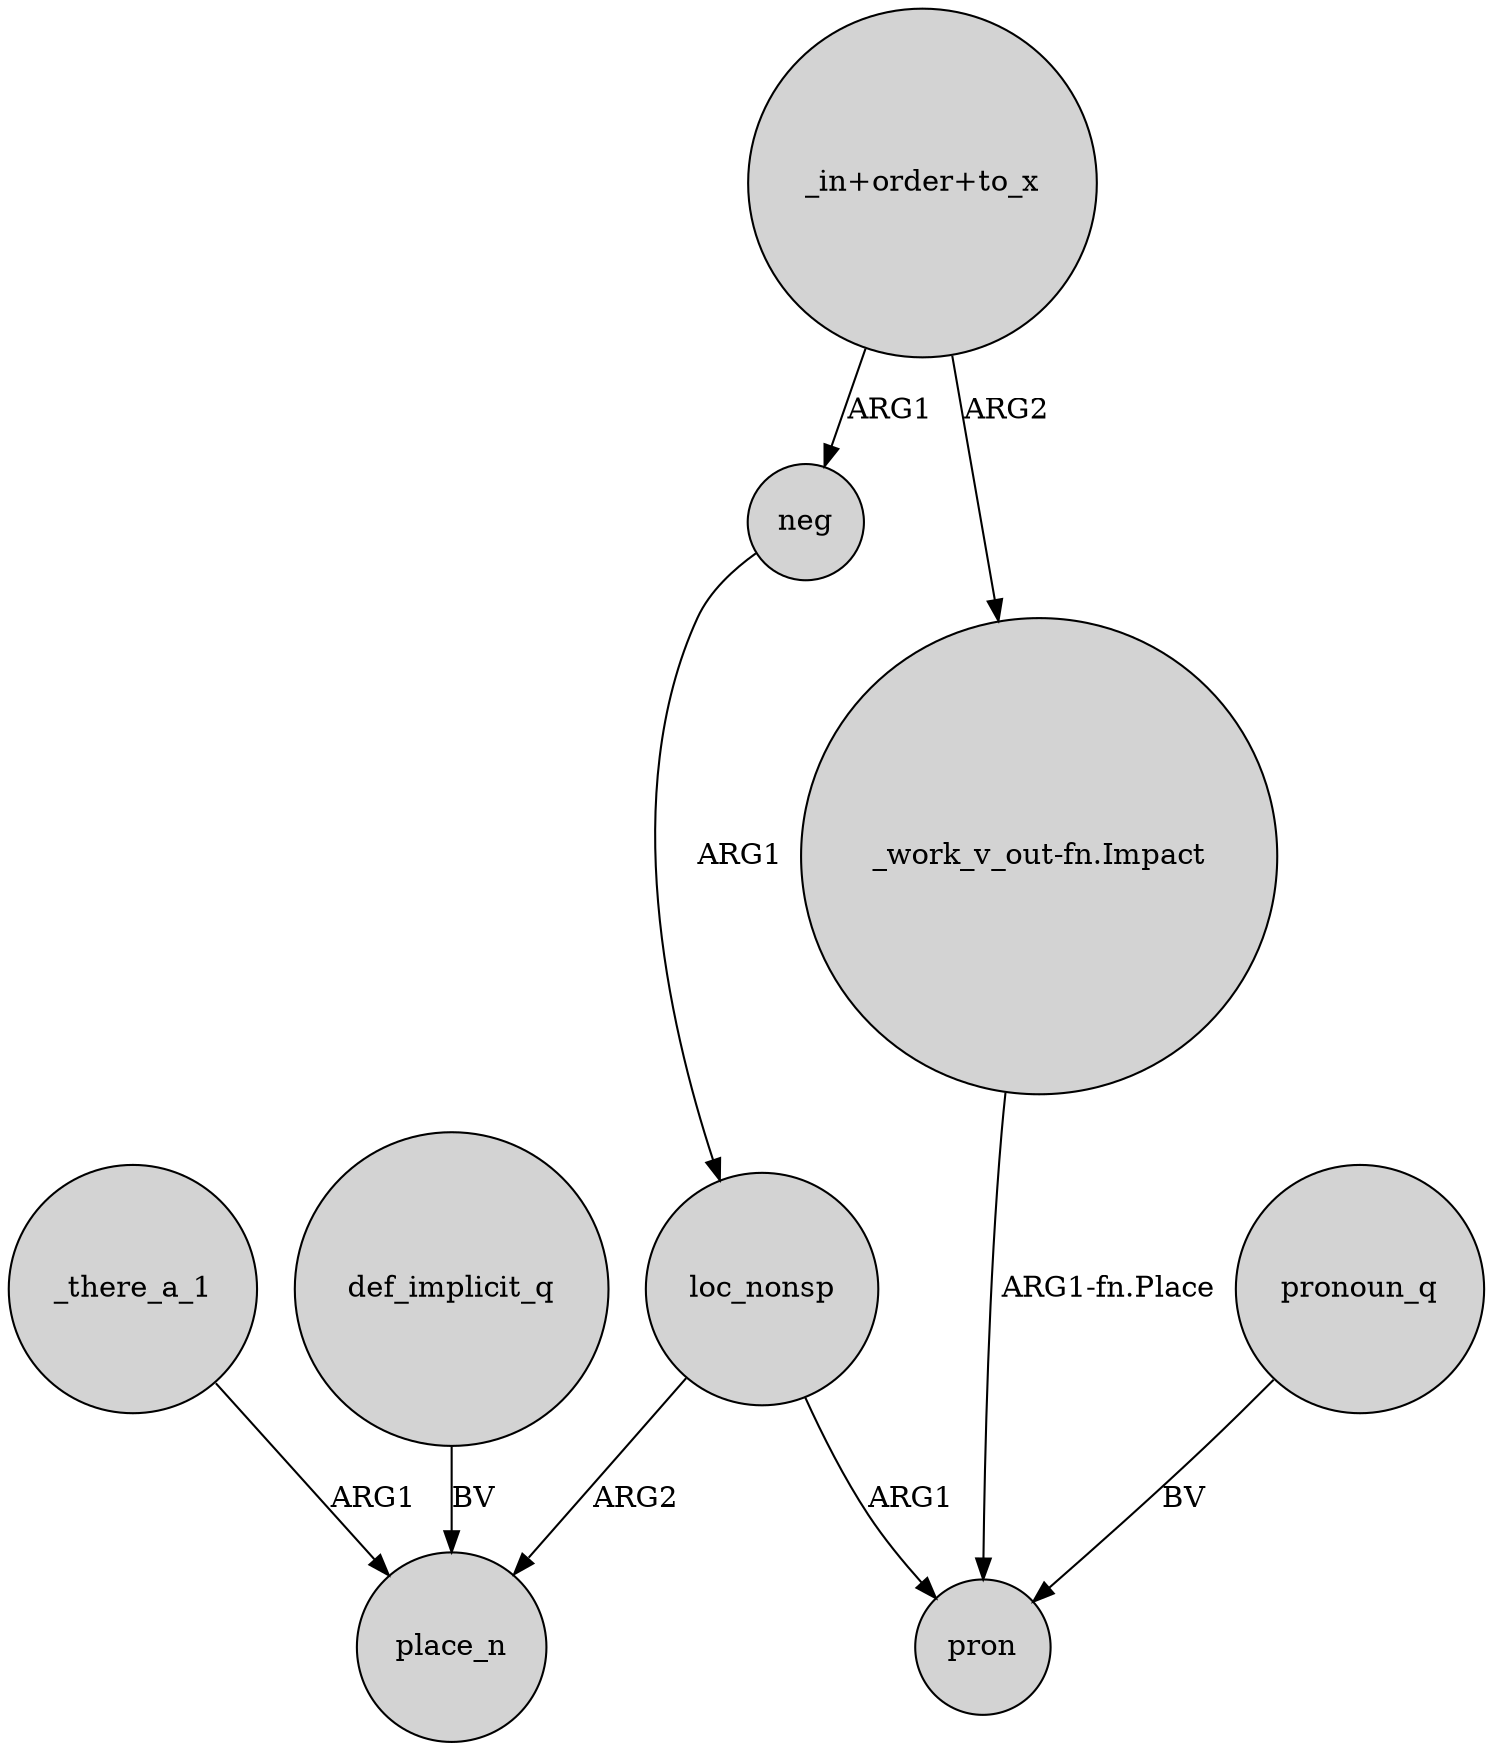 digraph {
	node [shape=circle style=filled]
	loc_nonsp -> place_n [label=ARG2]
	"_work_v_out-fn.Impact" -> pron [label="ARG1-fn.Place"]
	def_implicit_q -> place_n [label=BV]
	_there_a_1 -> place_n [label=ARG1]
	"_in+order+to_x" -> neg [label=ARG1]
	loc_nonsp -> pron [label=ARG1]
	pronoun_q -> pron [label=BV]
	neg -> loc_nonsp [label=ARG1]
	"_in+order+to_x" -> "_work_v_out-fn.Impact" [label=ARG2]
}
